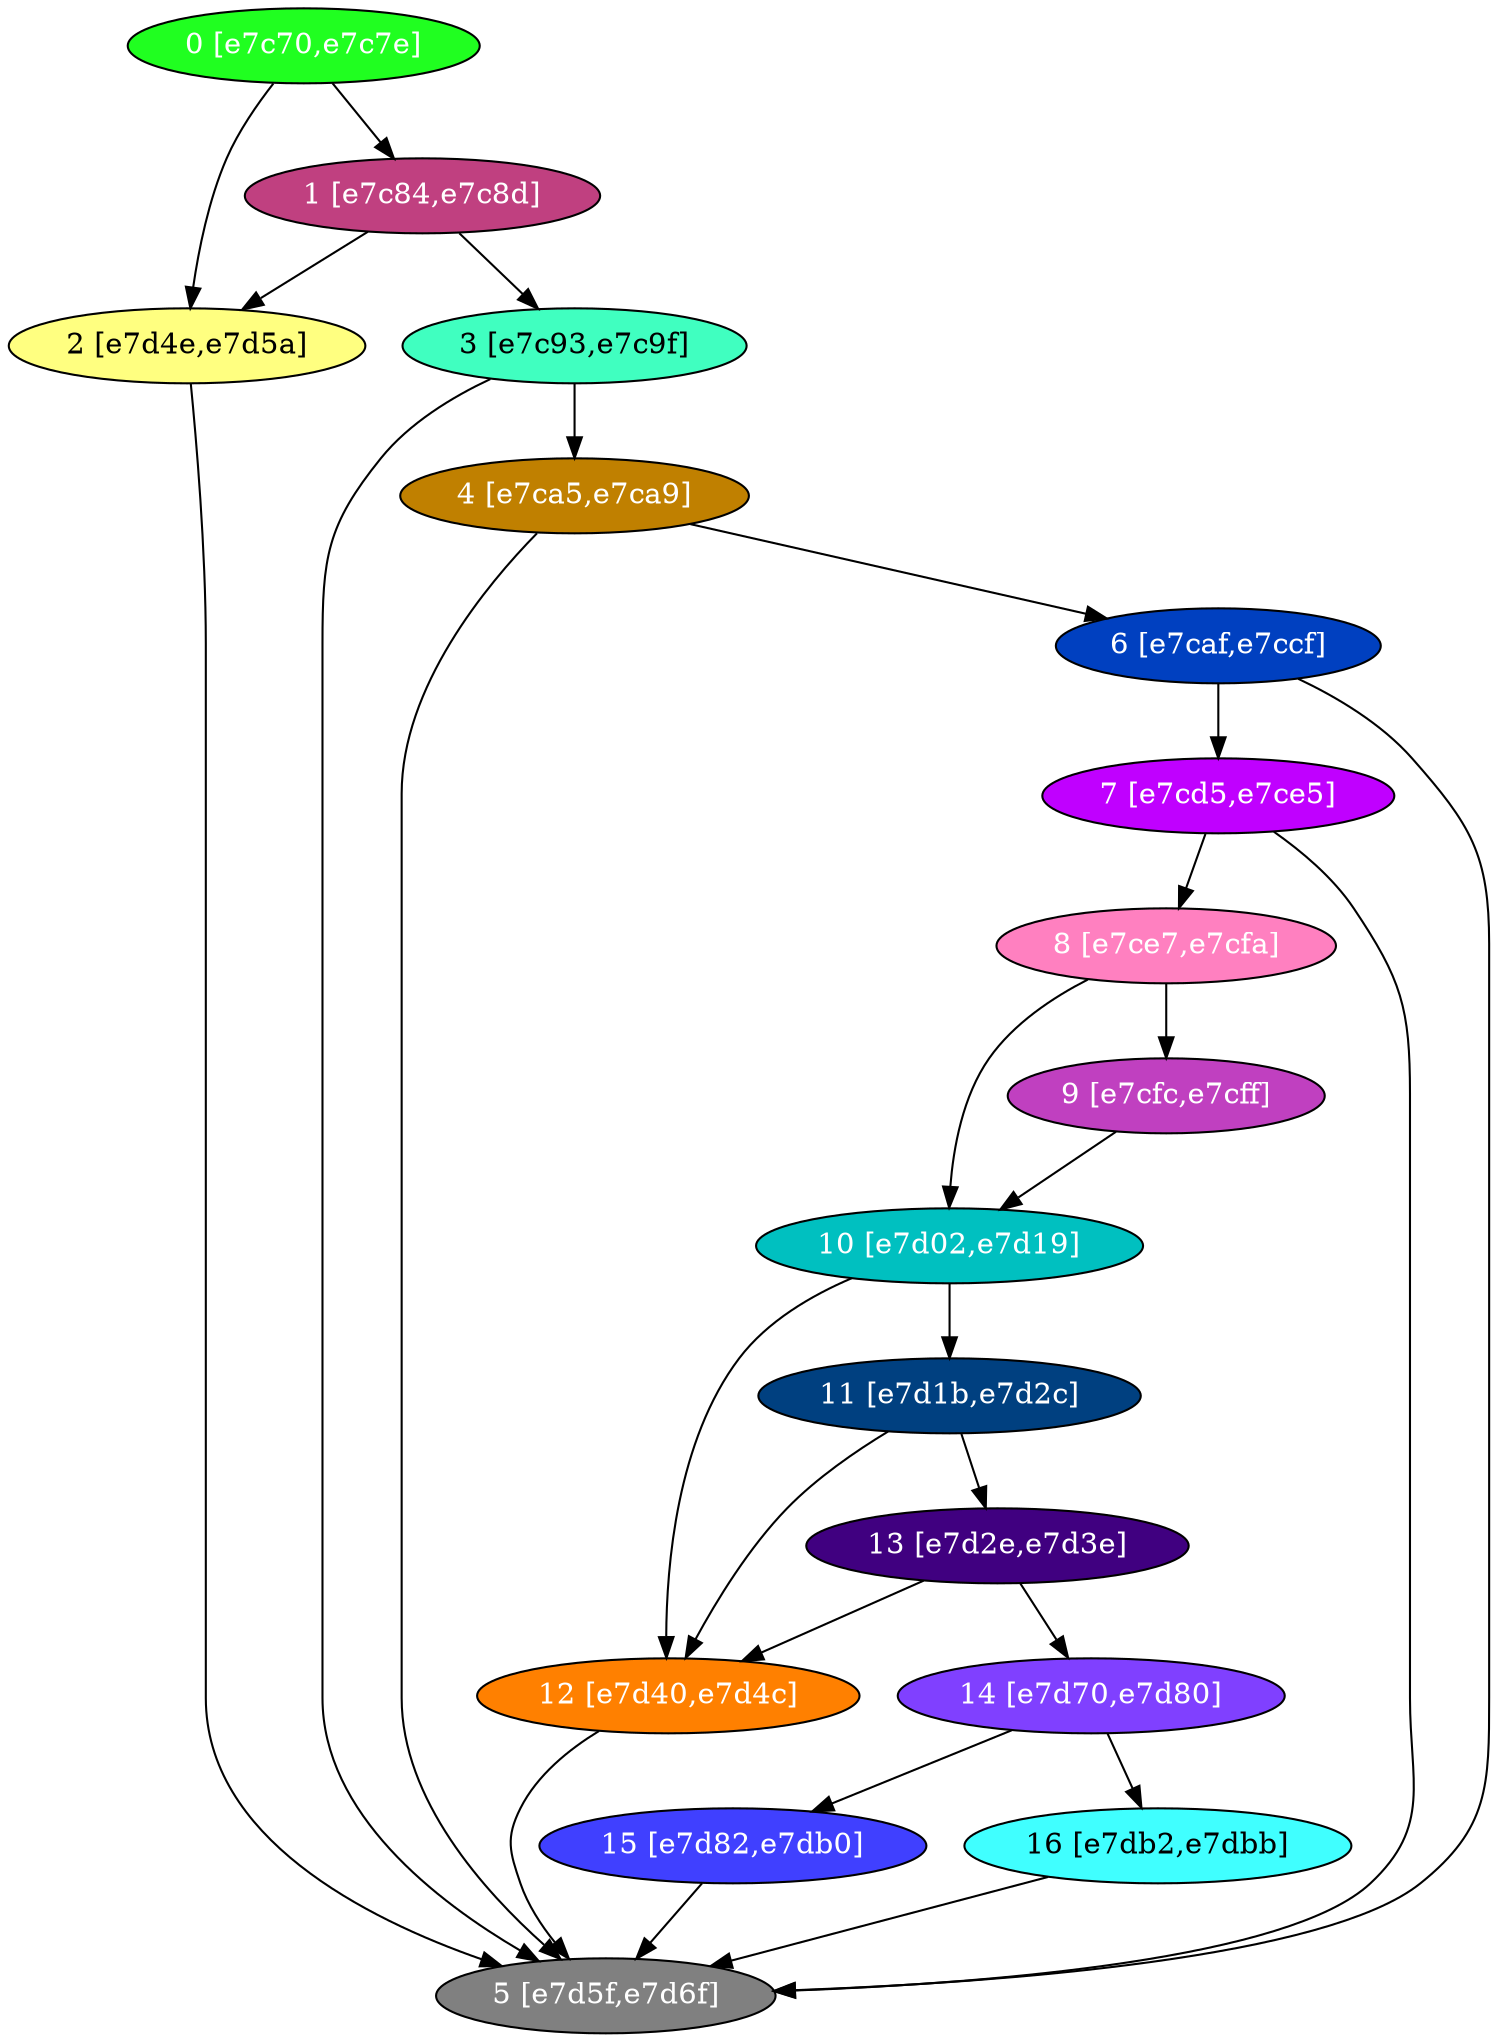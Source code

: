 diGraph libnss3{
	libnss3_0  [style=filled fillcolor="#20FF20" fontcolor="#ffffff" shape=oval label="0 [e7c70,e7c7e]"]
	libnss3_1  [style=filled fillcolor="#C04080" fontcolor="#ffffff" shape=oval label="1 [e7c84,e7c8d]"]
	libnss3_2  [style=filled fillcolor="#FFFF80" fontcolor="#000000" shape=oval label="2 [e7d4e,e7d5a]"]
	libnss3_3  [style=filled fillcolor="#40FFC0" fontcolor="#000000" shape=oval label="3 [e7c93,e7c9f]"]
	libnss3_4  [style=filled fillcolor="#C08000" fontcolor="#ffffff" shape=oval label="4 [e7ca5,e7ca9]"]
	libnss3_5  [style=filled fillcolor="#808080" fontcolor="#ffffff" shape=oval label="5 [e7d5f,e7d6f]"]
	libnss3_6  [style=filled fillcolor="#0040C0" fontcolor="#ffffff" shape=oval label="6 [e7caf,e7ccf]"]
	libnss3_7  [style=filled fillcolor="#C000FF" fontcolor="#ffffff" shape=oval label="7 [e7cd5,e7ce5]"]
	libnss3_8  [style=filled fillcolor="#FF80C0" fontcolor="#ffffff" shape=oval label="8 [e7ce7,e7cfa]"]
	libnss3_9  [style=filled fillcolor="#C040C0" fontcolor="#ffffff" shape=oval label="9 [e7cfc,e7cff]"]
	libnss3_a  [style=filled fillcolor="#00C0C0" fontcolor="#ffffff" shape=oval label="10 [e7d02,e7d19]"]
	libnss3_b  [style=filled fillcolor="#004080" fontcolor="#ffffff" shape=oval label="11 [e7d1b,e7d2c]"]
	libnss3_c  [style=filled fillcolor="#FF8000" fontcolor="#ffffff" shape=oval label="12 [e7d40,e7d4c]"]
	libnss3_d  [style=filled fillcolor="#400080" fontcolor="#ffffff" shape=oval label="13 [e7d2e,e7d3e]"]
	libnss3_e  [style=filled fillcolor="#8040FF" fontcolor="#ffffff" shape=oval label="14 [e7d70,e7d80]"]
	libnss3_f  [style=filled fillcolor="#4040FF" fontcolor="#ffffff" shape=oval label="15 [e7d82,e7db0]"]
	libnss3_10  [style=filled fillcolor="#40FFFF" fontcolor="#000000" shape=oval label="16 [e7db2,e7dbb]"]

	libnss3_0 -> libnss3_1
	libnss3_0 -> libnss3_2
	libnss3_1 -> libnss3_2
	libnss3_1 -> libnss3_3
	libnss3_2 -> libnss3_5
	libnss3_3 -> libnss3_4
	libnss3_3 -> libnss3_5
	libnss3_4 -> libnss3_5
	libnss3_4 -> libnss3_6
	libnss3_6 -> libnss3_5
	libnss3_6 -> libnss3_7
	libnss3_7 -> libnss3_5
	libnss3_7 -> libnss3_8
	libnss3_8 -> libnss3_9
	libnss3_8 -> libnss3_a
	libnss3_9 -> libnss3_a
	libnss3_a -> libnss3_b
	libnss3_a -> libnss3_c
	libnss3_b -> libnss3_c
	libnss3_b -> libnss3_d
	libnss3_c -> libnss3_5
	libnss3_d -> libnss3_c
	libnss3_d -> libnss3_e
	libnss3_e -> libnss3_f
	libnss3_e -> libnss3_10
	libnss3_f -> libnss3_5
	libnss3_10 -> libnss3_5
}